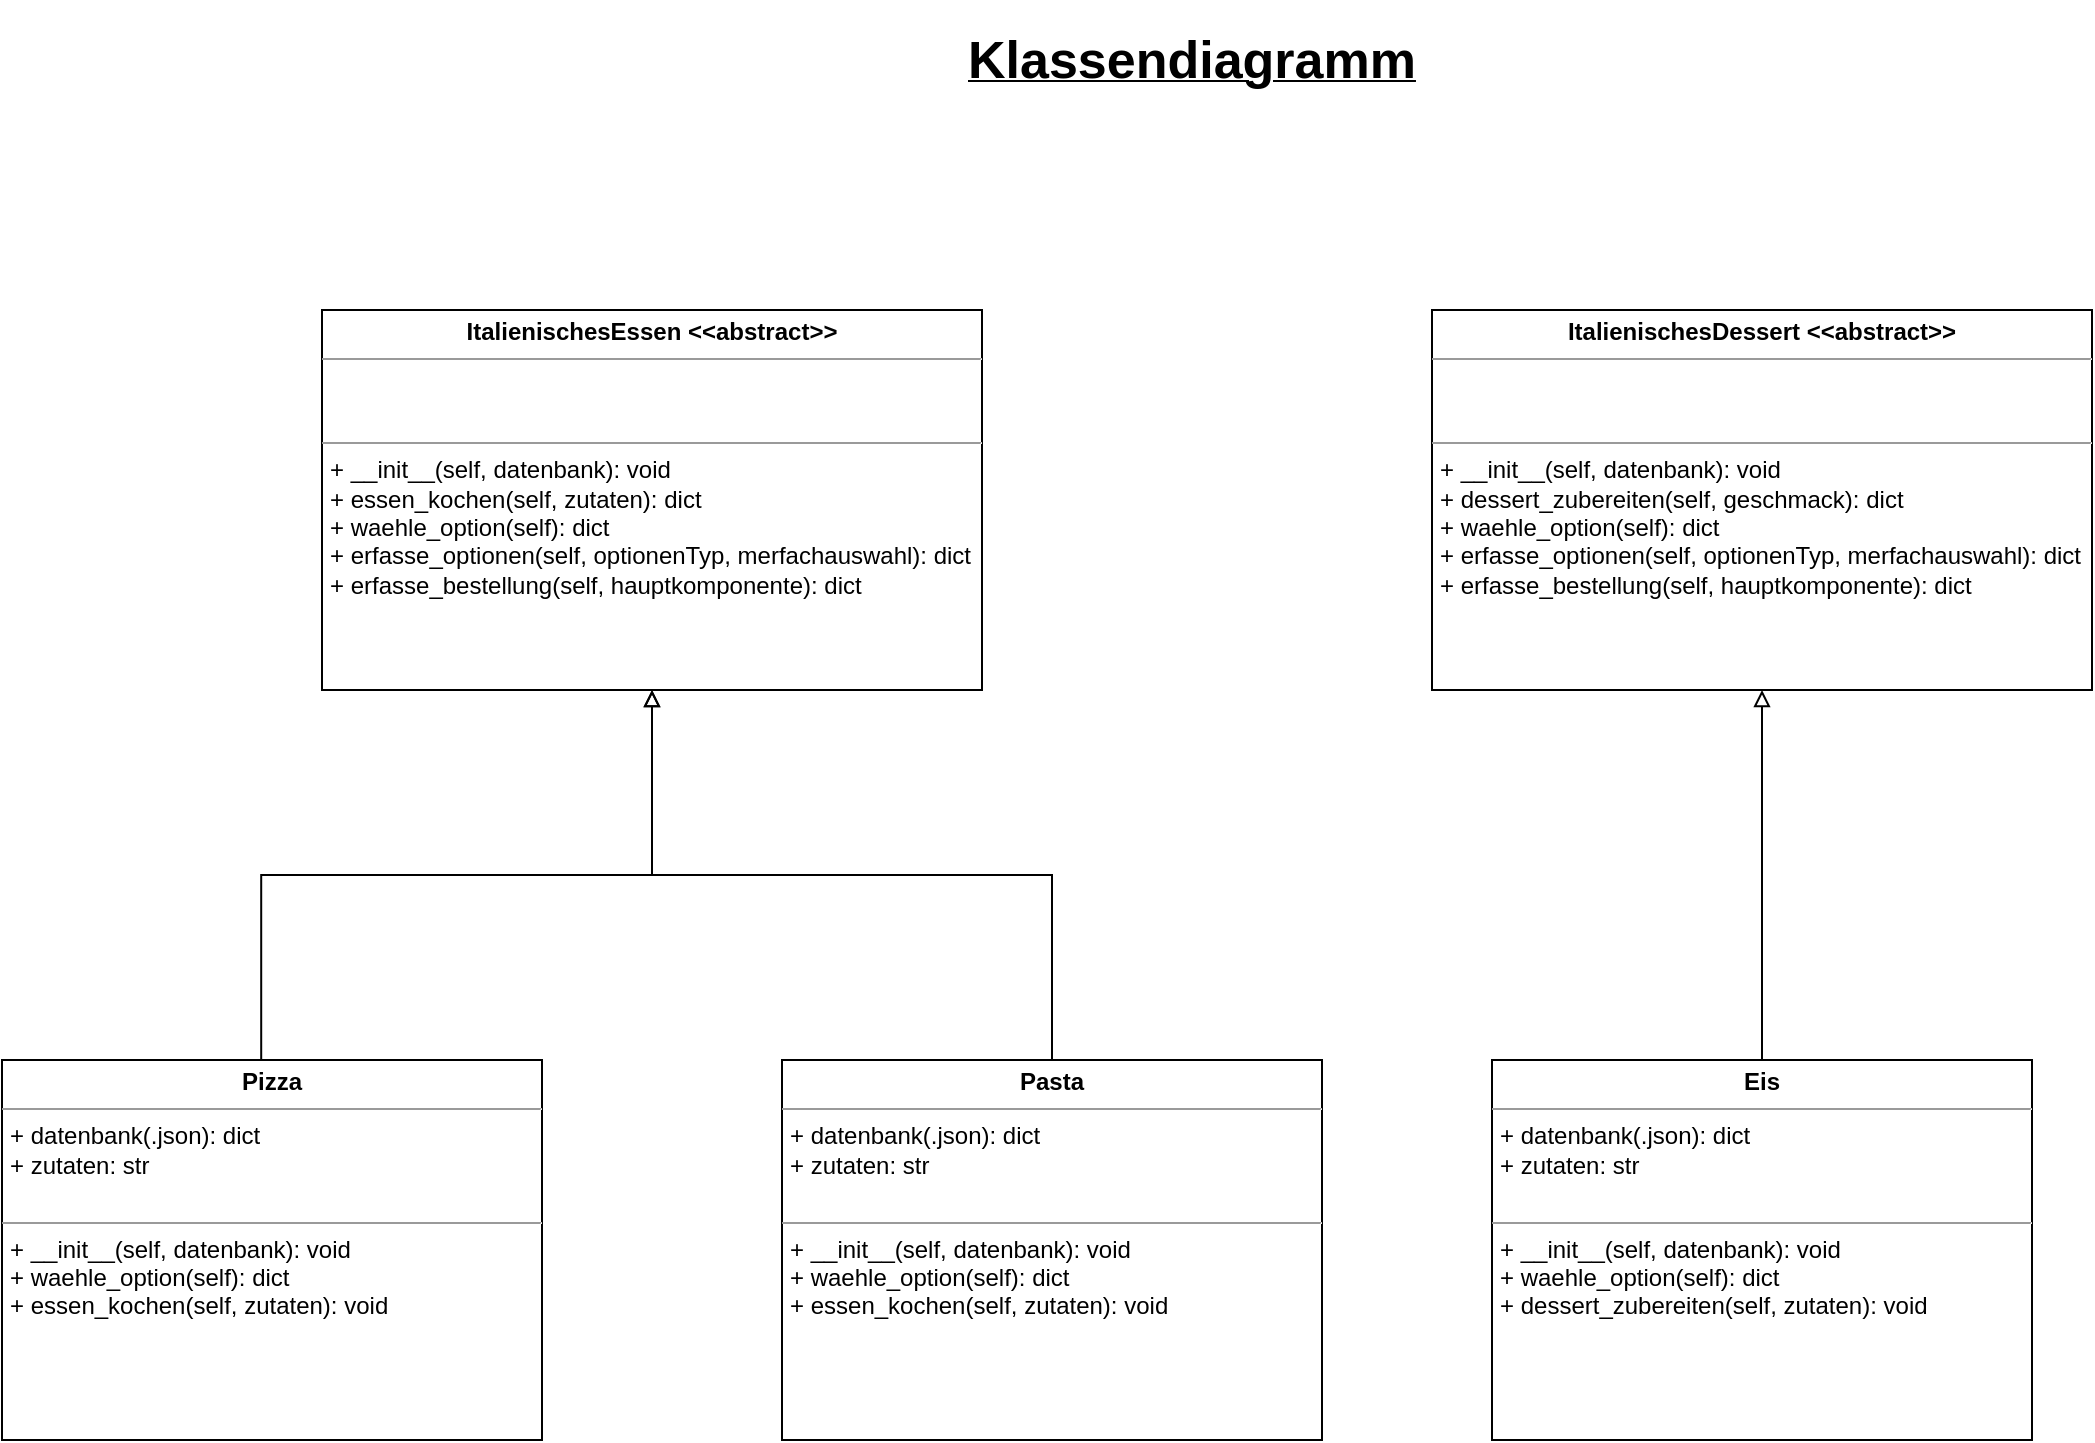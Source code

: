 <mxfile version="22.1.2" type="device">
  <diagram name="Page-1" id="c4acf3e9-155e-7222-9cf6-157b1a14988f">
    <mxGraphModel dx="1430" dy="1958" grid="1" gridSize="10" guides="1" tooltips="1" connect="1" arrows="1" fold="1" page="1" pageScale="1" pageWidth="850" pageHeight="1100" background="none" math="0" shadow="0">
      <root>
        <mxCell id="0" />
        <mxCell id="1" parent="0" />
        <mxCell id="lkox0togM_EY-c_sv_dy-77" style="edgeStyle=orthogonalEdgeStyle;shape=connector;rounded=0;orthogonalLoop=1;jettySize=auto;html=1;entryX=0.5;entryY=1;entryDx=0;entryDy=0;labelBackgroundColor=default;strokeColor=default;fontFamily=Helvetica;fontSize=11;fontColor=default;endArrow=block;endFill=0;exitX=0.48;exitY=0.009;exitDx=0;exitDy=0;exitPerimeter=0;" parent="1" source="Sn9f7PnWVIw7wCVwfG7h-5" target="ci3fNGWa6bsnQwDu6Lcw-1" edge="1">
          <mxGeometry relative="1" as="geometry">
            <mxPoint x="375.034" y="-160" as="sourcePoint" />
          </mxGeometry>
        </mxCell>
        <mxCell id="ci3fNGWa6bsnQwDu6Lcw-1" value="&lt;p style=&quot;margin:0px;margin-top:4px;text-align:center;&quot;&gt;&lt;b&gt;ItalienischesEssen &amp;lt;&amp;lt;abstract&amp;gt;&amp;gt;&lt;/b&gt;&lt;/p&gt;&lt;hr size=&quot;1&quot;&gt;&lt;p style=&quot;margin:0px;margin-left:4px;&quot;&gt;&lt;br&gt;&lt;/p&gt;&lt;p style=&quot;margin:0px;margin-left:4px;&quot;&gt;&lt;br&gt;&lt;/p&gt;&lt;hr size=&quot;1&quot;&gt;&lt;p style=&quot;margin:0px;margin-left:4px;&quot;&gt;+ __init__(self, datenbank&lt;span style=&quot;background-color: initial;&quot;&gt;): void&lt;/span&gt;&lt;/p&gt;&lt;p style=&quot;margin:0px;margin-left:4px;&quot;&gt;+ essen_kochen(self, zutaten): dict&lt;br&gt;&lt;/p&gt;&lt;p style=&quot;margin:0px;margin-left:4px;&quot;&gt;+ waehle_option(self): dict&lt;/p&gt;&lt;p style=&quot;margin:0px;margin-left:4px;&quot;&gt;+ erfasse_optionen(self, optionenTyp, merfachauswahl): dict&lt;br&gt;&lt;/p&gt;&lt;p style=&quot;margin:0px;margin-left:4px;&quot;&gt;+ erfasse_bestellung(self, hauptkomponente): dict&lt;/p&gt;" style="verticalAlign=top;align=left;overflow=fill;fontSize=12;fontFamily=Helvetica;html=1;rounded=0;shadow=0;comic=0;labelBackgroundColor=none;strokeWidth=1" parent="1" vertex="1">
          <mxGeometry x="470" y="-535" width="330" height="190" as="geometry" />
        </mxCell>
        <mxCell id="lkox0togM_EY-c_sv_dy-78" style="edgeStyle=orthogonalEdgeStyle;shape=connector;rounded=0;orthogonalLoop=1;jettySize=auto;html=1;entryX=0.5;entryY=1;entryDx=0;entryDy=0;labelBackgroundColor=default;strokeColor=default;fontFamily=Helvetica;fontSize=11;fontColor=default;endArrow=block;endFill=0;" parent="1" source="ci3fNGWa6bsnQwDu6Lcw-2" target="ci3fNGWa6bsnQwDu6Lcw-1" edge="1">
          <mxGeometry relative="1" as="geometry" />
        </mxCell>
        <mxCell id="ci3fNGWa6bsnQwDu6Lcw-2" value="&lt;p style=&quot;margin:0px;margin-top:4px;text-align:center;&quot;&gt;&lt;b&gt;Pasta&lt;/b&gt;&lt;/p&gt;&lt;hr size=&quot;1&quot;&gt;&lt;p style=&quot;margin:0px;margin-left:4px;&quot;&gt;+ datenbank(.json): dict&lt;br&gt;+ zutaten: str&lt;br&gt;&lt;/p&gt;&lt;p style=&quot;margin:0px;margin-left:4px;&quot;&gt;&lt;br&gt;&lt;/p&gt;&lt;hr size=&quot;1&quot;&gt;&lt;p style=&quot;margin:0px;margin-left:4px;&quot;&gt;+ __init__(self, datenbank): void&lt;/p&gt;&lt;p style=&quot;margin:0px;margin-left:4px;&quot;&gt;+ waehle_option(self): dict&lt;/p&gt;&lt;p style=&quot;margin:0px;margin-left:4px;&quot;&gt;&lt;span style=&quot;background-color: initial;&quot;&gt;+ essen_kochen(self, zutaten): void&lt;/span&gt;&lt;/p&gt;" style="verticalAlign=top;align=left;overflow=fill;fontSize=12;fontFamily=Helvetica;html=1;rounded=0;shadow=0;comic=0;labelBackgroundColor=none;strokeWidth=1" parent="1" vertex="1">
          <mxGeometry x="700" y="-160" width="270" height="190" as="geometry" />
        </mxCell>
        <mxCell id="lkox0togM_EY-c_sv_dy-155" value="&lt;span style=&quot;font-size: 26px;&quot;&gt;Klassendiagramm&lt;/span&gt;" style="text;html=1;strokeColor=none;fillColor=none;align=center;verticalAlign=middle;whiteSpace=wrap;rounded=0;fontSize=11;fontFamily=Helvetica;fontColor=default;fontStyle=5" parent="1" vertex="1">
          <mxGeometry x="650" y="-690" width="510" height="60" as="geometry" />
        </mxCell>
        <mxCell id="Sn9f7PnWVIw7wCVwfG7h-1" value="&lt;p style=&quot;margin:0px;margin-top:4px;text-align:center;&quot;&gt;&lt;b&gt;Eis&lt;/b&gt;&lt;/p&gt;&lt;hr size=&quot;1&quot;&gt;&lt;p style=&quot;margin:0px;margin-left:4px;&quot;&gt;+ datenbank(.json): dict&lt;br&gt;+ zutaten: str&lt;br&gt;&lt;/p&gt;&lt;p style=&quot;margin:0px;margin-left:4px;&quot;&gt;&lt;br&gt;&lt;/p&gt;&lt;hr size=&quot;1&quot;&gt;&lt;p style=&quot;margin:0px;margin-left:4px;&quot;&gt;+ __init__(self, datenbank): void&lt;/p&gt;&lt;p style=&quot;margin:0px;margin-left:4px;&quot;&gt;+ waehle_option(self): dict&lt;/p&gt;&lt;p style=&quot;margin:0px;margin-left:4px;&quot;&gt;&lt;span style=&quot;background-color: initial;&quot;&gt;+ dessert_zubereiten(self, zutaten): void&lt;/span&gt;&lt;/p&gt;" style="verticalAlign=top;align=left;overflow=fill;fontSize=12;fontFamily=Helvetica;html=1;rounded=0;shadow=0;comic=0;labelBackgroundColor=none;strokeWidth=1" vertex="1" parent="1">
          <mxGeometry x="1055" y="-160" width="270" height="190" as="geometry" />
        </mxCell>
        <mxCell id="Sn9f7PnWVIw7wCVwfG7h-3" style="edgeStyle=orthogonalEdgeStyle;shape=connector;rounded=0;orthogonalLoop=1;jettySize=auto;html=1;labelBackgroundColor=default;strokeColor=default;fontFamily=Helvetica;fontSize=11;fontColor=default;endArrow=block;endFill=0;entryX=0.5;entryY=1;entryDx=0;entryDy=0;" edge="1" parent="1" source="Sn9f7PnWVIw7wCVwfG7h-1">
          <mxGeometry relative="1" as="geometry">
            <mxPoint x="1194.5" y="-110" as="sourcePoint" />
            <mxPoint x="1190" y="-345" as="targetPoint" />
          </mxGeometry>
        </mxCell>
        <mxCell id="Sn9f7PnWVIw7wCVwfG7h-5" value="&lt;p style=&quot;margin:0px;margin-top:4px;text-align:center;&quot;&gt;&lt;b&gt;Pizza&lt;/b&gt;&lt;/p&gt;&lt;hr size=&quot;1&quot;&gt;&lt;p style=&quot;margin:0px;margin-left:4px;&quot;&gt;+ datenbank(.json): dict&lt;br&gt;+ zutaten: str&lt;br&gt;&lt;/p&gt;&lt;p style=&quot;margin:0px;margin-left:4px;&quot;&gt;&lt;br&gt;&lt;/p&gt;&lt;hr size=&quot;1&quot;&gt;&lt;p style=&quot;margin:0px;margin-left:4px;&quot;&gt;+ __init__(self, datenbank): void&lt;/p&gt;&lt;p style=&quot;margin:0px;margin-left:4px;&quot;&gt;+ waehle_option(self): dict&lt;/p&gt;&lt;p style=&quot;margin:0px;margin-left:4px;&quot;&gt;&lt;span style=&quot;background-color: initial;&quot;&gt;+ essen_kochen(self, zutaten): void&lt;/span&gt;&lt;/p&gt;" style="verticalAlign=top;align=left;overflow=fill;fontSize=12;fontFamily=Helvetica;html=1;rounded=0;shadow=0;comic=0;labelBackgroundColor=none;strokeWidth=1" vertex="1" parent="1">
          <mxGeometry x="310" y="-160" width="270" height="190" as="geometry" />
        </mxCell>
        <mxCell id="Sn9f7PnWVIw7wCVwfG7h-6" value="&lt;p style=&quot;margin:0px;margin-top:4px;text-align:center;&quot;&gt;&lt;b&gt;ItalienischesDessert &amp;lt;&amp;lt;abstract&amp;gt;&amp;gt;&lt;/b&gt;&lt;br&gt;&lt;/p&gt;&lt;hr size=&quot;1&quot;&gt;&lt;p style=&quot;margin:0px;margin-left:4px;&quot;&gt;&lt;br&gt;&lt;/p&gt;&lt;p style=&quot;margin:0px;margin-left:4px;&quot;&gt;&lt;br&gt;&lt;/p&gt;&lt;hr size=&quot;1&quot;&gt;&lt;p style=&quot;margin:0px;margin-left:4px;&quot;&gt;+ __init__(self, datenbank&lt;span style=&quot;background-color: initial;&quot;&gt;): void&lt;/span&gt;&lt;/p&gt;&lt;p style=&quot;margin:0px;margin-left:4px;&quot;&gt;+ dessert_zubereiten(self, geschmack): dict&lt;br&gt;&lt;/p&gt;&lt;p style=&quot;margin:0px;margin-left:4px;&quot;&gt;+ waehle_option(self): dict&lt;/p&gt;&lt;p style=&quot;margin:0px;margin-left:4px;&quot;&gt;+ erfasse_optionen(self, optionenTyp, merfachauswahl): dict&lt;br&gt;&lt;/p&gt;&lt;p style=&quot;margin:0px;margin-left:4px;&quot;&gt;+ erfasse_bestellung(self, hauptkomponente): dict&lt;/p&gt;" style="verticalAlign=top;align=left;overflow=fill;fontSize=12;fontFamily=Helvetica;html=1;rounded=0;shadow=0;comic=0;labelBackgroundColor=none;strokeWidth=1" vertex="1" parent="1">
          <mxGeometry x="1025" y="-535" width="330" height="190" as="geometry" />
        </mxCell>
      </root>
    </mxGraphModel>
  </diagram>
</mxfile>

